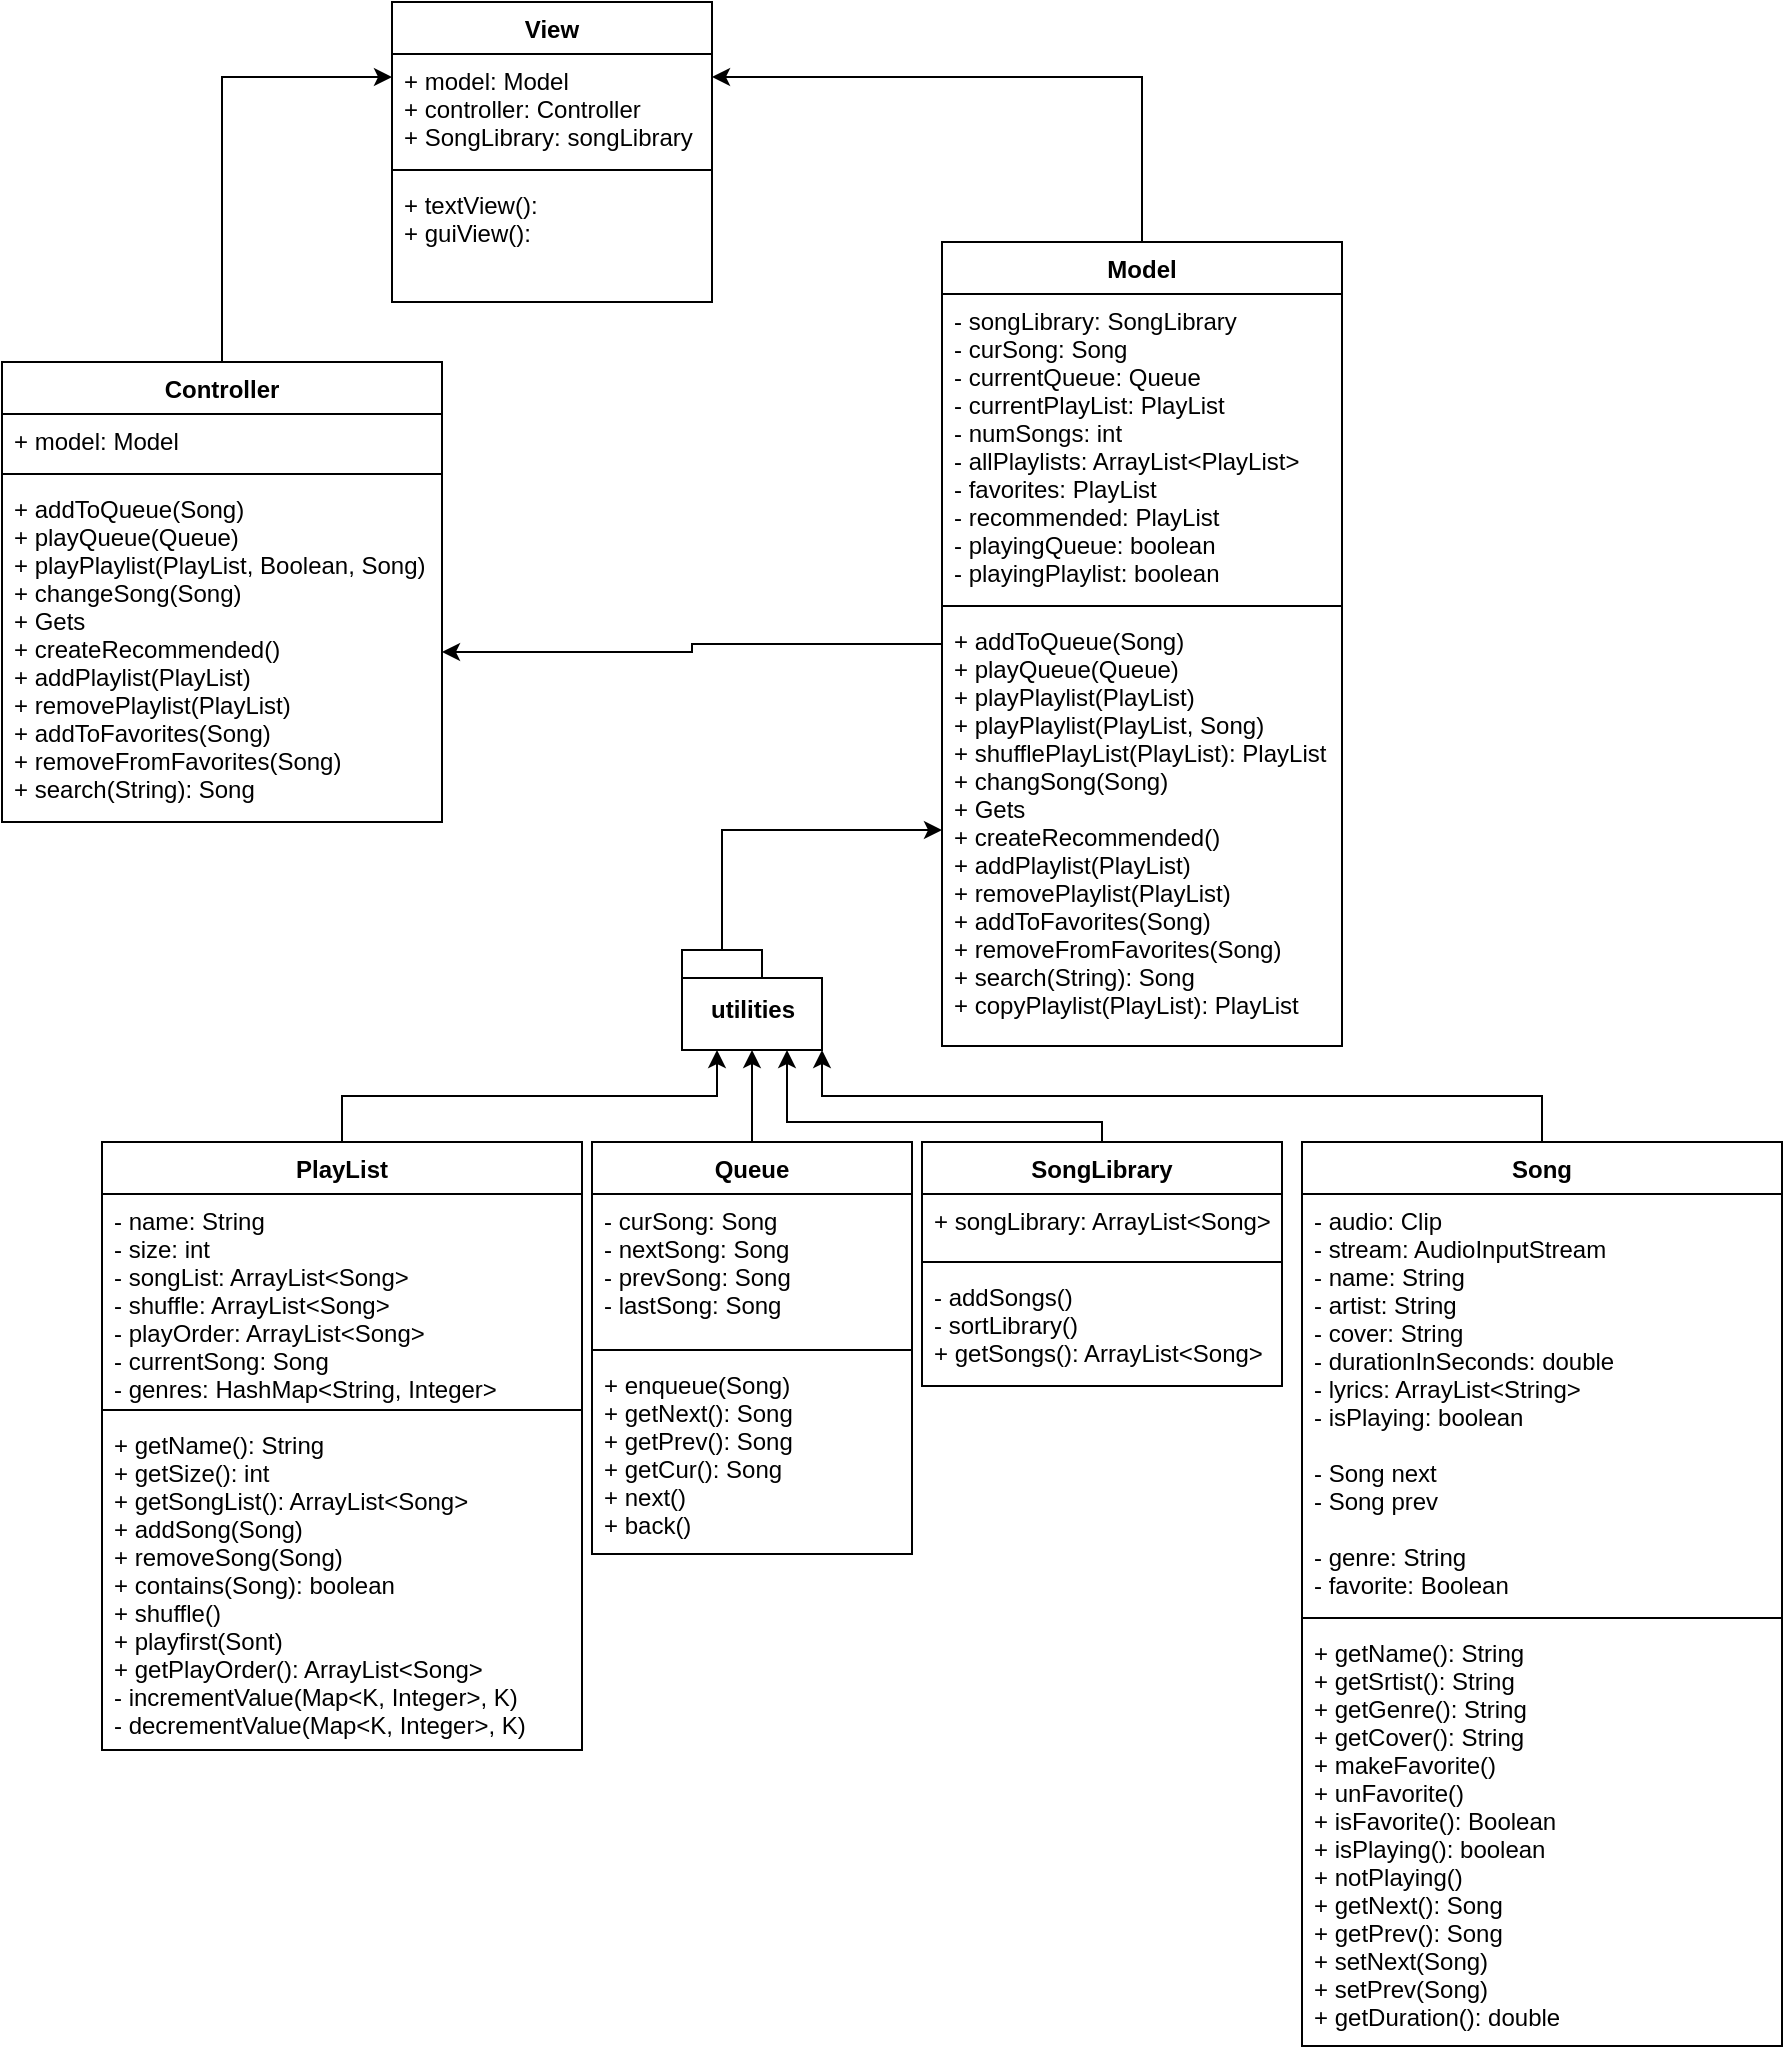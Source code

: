<mxfile version="17.4.6" type="device"><diagram id="x7jedYCvUBm-3-thgjqw" name="Page-1"><mxGraphModel dx="1932" dy="1238" grid="1" gridSize="10" guides="1" tooltips="1" connect="1" arrows="1" fold="1" page="1" pageScale="1" pageWidth="850" pageHeight="1100" math="0" shadow="0"><root><mxCell id="0"/><mxCell id="1" parent="0"/><mxCell id="OL-D1mIjCB3-K_9TSbV1-32" style="edgeStyle=orthogonalEdgeStyle;rounded=0;orthogonalLoop=1;jettySize=auto;html=1;exitX=0.5;exitY=0;exitDx=0;exitDy=0;entryX=1;entryY=0.25;entryDx=0;entryDy=0;" parent="1" source="OL-D1mIjCB3-K_9TSbV1-14" target="OL-D1mIjCB3-K_9TSbV1-22" edge="1"><mxGeometry relative="1" as="geometry"/></mxCell><mxCell id="QVL06rDxLU2btdRlsoR2-41" style="edgeStyle=orthogonalEdgeStyle;rounded=0;orthogonalLoop=1;jettySize=auto;html=1;exitX=0;exitY=0.5;exitDx=0;exitDy=0;entryX=1;entryY=0.5;entryDx=0;entryDy=0;" parent="1" source="OL-D1mIjCB3-K_9TSbV1-14" target="OL-D1mIjCB3-K_9TSbV1-21" edge="1"><mxGeometry relative="1" as="geometry"/></mxCell><mxCell id="OL-D1mIjCB3-K_9TSbV1-14" value="Model" style="swimlane;fontStyle=1;align=center;verticalAlign=top;childLayout=stackLayout;horizontal=1;startSize=26;horizontalStack=0;resizeParent=1;resizeParentMax=0;resizeLast=0;collapsible=1;marginBottom=0;" parent="1" vertex="1"><mxGeometry x="620" y="140" width="200" height="402" as="geometry"/></mxCell><mxCell id="OL-D1mIjCB3-K_9TSbV1-15" value="- songLibrary: SongLibrary&#10;- curSong: Song&#10;- currentQueue: Queue&#10;- currentPlayList: PlayList&#10;- numSongs: int&#10;- allPlaylists: ArrayList&lt;PlayList&gt;&#10;- favorites: PlayList&#10;- recommended: PlayList&#10;- playingQueue: boolean&#10;- playingPlaylist: boolean" style="text;strokeColor=none;fillColor=none;align=left;verticalAlign=top;spacingLeft=4;spacingRight=4;overflow=hidden;rotatable=0;points=[[0,0.5],[1,0.5]];portConstraint=eastwest;" parent="OL-D1mIjCB3-K_9TSbV1-14" vertex="1"><mxGeometry y="26" width="200" height="152" as="geometry"/></mxCell><mxCell id="OL-D1mIjCB3-K_9TSbV1-16" value="" style="line;strokeWidth=1;fillColor=none;align=left;verticalAlign=middle;spacingTop=-1;spacingLeft=3;spacingRight=3;rotatable=0;labelPosition=right;points=[];portConstraint=eastwest;" parent="OL-D1mIjCB3-K_9TSbV1-14" vertex="1"><mxGeometry y="178" width="200" height="8" as="geometry"/></mxCell><mxCell id="OL-D1mIjCB3-K_9TSbV1-17" value="+ addToQueue(Song)&#10;+ playQueue(Queue)&#10;+ playPlaylist(PlayList)&#10;+ playPlaylist(PlayList, Song)&#10;+ shufflePlayList(PlayList): PlayList&#10;+ changSong(Song)&#10;+ Gets&#10;+ createRecommended()&#10;+ addPlaylist(PlayList)&#10;+ removePlaylist(PlayList)&#10;+ addToFavorites(Song)&#10;+ removeFromFavorites(Song)&#10;+ search(String): Song&#10;+ copyPlaylist(PlayList): PlayList" style="text;strokeColor=none;fillColor=none;align=left;verticalAlign=top;spacingLeft=4;spacingRight=4;overflow=hidden;rotatable=0;points=[[0,0.5],[1,0.5]];portConstraint=eastwest;" parent="OL-D1mIjCB3-K_9TSbV1-14" vertex="1"><mxGeometry y="186" width="200" height="216" as="geometry"/></mxCell><mxCell id="OL-D1mIjCB3-K_9TSbV1-31" style="edgeStyle=orthogonalEdgeStyle;rounded=0;orthogonalLoop=1;jettySize=auto;html=1;exitX=0.5;exitY=0;exitDx=0;exitDy=0;entryX=0;entryY=0.25;entryDx=0;entryDy=0;" parent="1" source="OL-D1mIjCB3-K_9TSbV1-18" target="OL-D1mIjCB3-K_9TSbV1-22" edge="1"><mxGeometry relative="1" as="geometry"/></mxCell><mxCell id="OL-D1mIjCB3-K_9TSbV1-18" value="Controller" style="swimlane;fontStyle=1;align=center;verticalAlign=top;childLayout=stackLayout;horizontal=1;startSize=26;horizontalStack=0;resizeParent=1;resizeParentMax=0;resizeLast=0;collapsible=1;marginBottom=0;" parent="1" vertex="1"><mxGeometry x="150" y="200" width="220" height="230" as="geometry"/></mxCell><mxCell id="OL-D1mIjCB3-K_9TSbV1-19" value="+ model: Model" style="text;strokeColor=none;fillColor=none;align=left;verticalAlign=top;spacingLeft=4;spacingRight=4;overflow=hidden;rotatable=0;points=[[0,0.5],[1,0.5]];portConstraint=eastwest;" parent="OL-D1mIjCB3-K_9TSbV1-18" vertex="1"><mxGeometry y="26" width="220" height="26" as="geometry"/></mxCell><mxCell id="OL-D1mIjCB3-K_9TSbV1-20" value="" style="line;strokeWidth=1;fillColor=none;align=left;verticalAlign=middle;spacingTop=-1;spacingLeft=3;spacingRight=3;rotatable=0;labelPosition=right;points=[];portConstraint=eastwest;" parent="OL-D1mIjCB3-K_9TSbV1-18" vertex="1"><mxGeometry y="52" width="220" height="8" as="geometry"/></mxCell><mxCell id="OL-D1mIjCB3-K_9TSbV1-21" value="+ addToQueue(Song)&#10;+ playQueue(Queue)&#10;+ playPlaylist(PlayList, Boolean, Song)&#10;+ changeSong(Song)&#10;+ Gets&#10;+ createRecommended()&#10;+ addPlaylist(PlayList)&#10;+ removePlaylist(PlayList)&#10;+ addToFavorites(Song)&#10;+ removeFromFavorites(Song)&#10;+ search(String): Song" style="text;strokeColor=none;fillColor=none;align=left;verticalAlign=top;spacingLeft=4;spacingRight=4;overflow=hidden;rotatable=0;points=[[0,0.5],[1,0.5]];portConstraint=eastwest;" parent="OL-D1mIjCB3-K_9TSbV1-18" vertex="1"><mxGeometry y="60" width="220" height="170" as="geometry"/></mxCell><mxCell id="OL-D1mIjCB3-K_9TSbV1-22" value="View" style="swimlane;fontStyle=1;align=center;verticalAlign=top;childLayout=stackLayout;horizontal=1;startSize=26;horizontalStack=0;resizeParent=1;resizeParentMax=0;resizeLast=0;collapsible=1;marginBottom=0;" parent="1" vertex="1"><mxGeometry x="345" y="20" width="160" height="150" as="geometry"/></mxCell><mxCell id="OL-D1mIjCB3-K_9TSbV1-23" value="+ model: Model&#10;+ controller: Controller&#10;+ SongLibrary: songLibrary" style="text;strokeColor=none;fillColor=none;align=left;verticalAlign=top;spacingLeft=4;spacingRight=4;overflow=hidden;rotatable=0;points=[[0,0.5],[1,0.5]];portConstraint=eastwest;" parent="OL-D1mIjCB3-K_9TSbV1-22" vertex="1"><mxGeometry y="26" width="160" height="54" as="geometry"/></mxCell><mxCell id="OL-D1mIjCB3-K_9TSbV1-24" value="" style="line;strokeWidth=1;fillColor=none;align=left;verticalAlign=middle;spacingTop=-1;spacingLeft=3;spacingRight=3;rotatable=0;labelPosition=right;points=[];portConstraint=eastwest;" parent="OL-D1mIjCB3-K_9TSbV1-22" vertex="1"><mxGeometry y="80" width="160" height="8" as="geometry"/></mxCell><mxCell id="OL-D1mIjCB3-K_9TSbV1-25" value="+ textView():&#10;+ guiView():" style="text;strokeColor=none;fillColor=none;align=left;verticalAlign=top;spacingLeft=4;spacingRight=4;overflow=hidden;rotatable=0;points=[[0,0.5],[1,0.5]];portConstraint=eastwest;" parent="OL-D1mIjCB3-K_9TSbV1-22" vertex="1"><mxGeometry y="88" width="160" height="62" as="geometry"/></mxCell><mxCell id="QVL06rDxLU2btdRlsoR2-40" style="edgeStyle=orthogonalEdgeStyle;rounded=0;orthogonalLoop=1;jettySize=auto;html=1;exitX=0;exitY=0;exitDx=20;exitDy=0;exitPerimeter=0;entryX=0;entryY=0.5;entryDx=0;entryDy=0;" parent="1" source="QVL06rDxLU2btdRlsoR2-6" target="OL-D1mIjCB3-K_9TSbV1-17" edge="1"><mxGeometry relative="1" as="geometry"/></mxCell><mxCell id="QVL06rDxLU2btdRlsoR2-6" value="utilities" style="shape=folder;fontStyle=1;spacingTop=10;tabWidth=40;tabHeight=14;tabPosition=left;html=1;" parent="1" vertex="1"><mxGeometry x="490" y="494" width="70" height="50" as="geometry"/></mxCell><mxCell id="QVL06rDxLU2btdRlsoR2-30" style="edgeStyle=orthogonalEdgeStyle;rounded=0;orthogonalLoop=1;jettySize=auto;html=1;exitX=0.5;exitY=0;exitDx=0;exitDy=0;entryX=0.25;entryY=1;entryDx=0;entryDy=0;entryPerimeter=0;" parent="1" source="QVL06rDxLU2btdRlsoR2-7" target="QVL06rDxLU2btdRlsoR2-6" edge="1"><mxGeometry relative="1" as="geometry"/></mxCell><mxCell id="QVL06rDxLU2btdRlsoR2-7" value="PlayList" style="swimlane;fontStyle=1;align=center;verticalAlign=top;childLayout=stackLayout;horizontal=1;startSize=26;horizontalStack=0;resizeParent=1;resizeParentMax=0;resizeLast=0;collapsible=1;marginBottom=0;" parent="1" vertex="1"><mxGeometry x="200" y="590" width="240" height="304" as="geometry"/></mxCell><mxCell id="QVL06rDxLU2btdRlsoR2-8" value="- name: String &#10;- size: int &#10;- songList: ArrayList&lt;Song&gt;&#10;- shuffle: ArrayList&lt;Song&gt;&#10;- playOrder: ArrayList&lt;Song&gt;&#10;- currentSong: Song&#10;- genres: HashMap&lt;String, Integer&gt;" style="text;strokeColor=none;fillColor=none;align=left;verticalAlign=top;spacingLeft=4;spacingRight=4;overflow=hidden;rotatable=0;points=[[0,0.5],[1,0.5]];portConstraint=eastwest;" parent="QVL06rDxLU2btdRlsoR2-7" vertex="1"><mxGeometry y="26" width="240" height="104" as="geometry"/></mxCell><mxCell id="QVL06rDxLU2btdRlsoR2-9" value="" style="line;strokeWidth=1;fillColor=none;align=left;verticalAlign=middle;spacingTop=-1;spacingLeft=3;spacingRight=3;rotatable=0;labelPosition=right;points=[];portConstraint=eastwest;" parent="QVL06rDxLU2btdRlsoR2-7" vertex="1"><mxGeometry y="130" width="240" height="8" as="geometry"/></mxCell><mxCell id="QVL06rDxLU2btdRlsoR2-10" value="+ getName(): String&#10;+ getSize(): int&#10;+ getSongList(): ArrayList&lt;Song&gt;&#10;+ addSong(Song)&#10;+ removeSong(Song)&#10;+ contains(Song): boolean&#10;+ shuffle()&#10;+ playfirst(Sont)&#10;+ getPlayOrder(): ArrayList&lt;Song&gt;&#10;- incrementValue(Map&lt;K, Integer&gt;, K)&#10;- decrementValue(Map&lt;K, Integer&gt;, K)&#10;" style="text;strokeColor=none;fillColor=none;align=left;verticalAlign=top;spacingLeft=4;spacingRight=4;overflow=hidden;rotatable=0;points=[[0,0.5],[1,0.5]];portConstraint=eastwest;" parent="QVL06rDxLU2btdRlsoR2-7" vertex="1"><mxGeometry y="138" width="240" height="166" as="geometry"/></mxCell><mxCell id="QVL06rDxLU2btdRlsoR2-31" style="edgeStyle=orthogonalEdgeStyle;rounded=0;orthogonalLoop=1;jettySize=auto;html=1;exitX=0.5;exitY=0;exitDx=0;exitDy=0;entryX=0.5;entryY=1;entryDx=0;entryDy=0;entryPerimeter=0;" parent="1" source="QVL06rDxLU2btdRlsoR2-19" target="QVL06rDxLU2btdRlsoR2-6" edge="1"><mxGeometry relative="1" as="geometry"/></mxCell><mxCell id="QVL06rDxLU2btdRlsoR2-19" value="Queue" style="swimlane;fontStyle=1;align=center;verticalAlign=top;childLayout=stackLayout;horizontal=1;startSize=26;horizontalStack=0;resizeParent=1;resizeParentMax=0;resizeLast=0;collapsible=1;marginBottom=0;" parent="1" vertex="1"><mxGeometry x="445" y="590" width="160" height="206" as="geometry"/></mxCell><mxCell id="QVL06rDxLU2btdRlsoR2-20" value="- curSong: Song&#10;- nextSong: Song&#10;- prevSong: Song&#10;- lastSong: Song" style="text;strokeColor=none;fillColor=none;align=left;verticalAlign=top;spacingLeft=4;spacingRight=4;overflow=hidden;rotatable=0;points=[[0,0.5],[1,0.5]];portConstraint=eastwest;" parent="QVL06rDxLU2btdRlsoR2-19" vertex="1"><mxGeometry y="26" width="160" height="74" as="geometry"/></mxCell><mxCell id="QVL06rDxLU2btdRlsoR2-21" value="" style="line;strokeWidth=1;fillColor=none;align=left;verticalAlign=middle;spacingTop=-1;spacingLeft=3;spacingRight=3;rotatable=0;labelPosition=right;points=[];portConstraint=eastwest;" parent="QVL06rDxLU2btdRlsoR2-19" vertex="1"><mxGeometry y="100" width="160" height="8" as="geometry"/></mxCell><mxCell id="QVL06rDxLU2btdRlsoR2-22" value="+ enqueue(Song)&#10;+ getNext(): Song&#10;+ getPrev(): Song&#10;+ getCur(): Song&#10;+ next()&#10;+ back()&#10;&#10;" style="text;strokeColor=none;fillColor=none;align=left;verticalAlign=top;spacingLeft=4;spacingRight=4;overflow=hidden;rotatable=0;points=[[0,0.5],[1,0.5]];portConstraint=eastwest;" parent="QVL06rDxLU2btdRlsoR2-19" vertex="1"><mxGeometry y="108" width="160" height="98" as="geometry"/></mxCell><mxCell id="QVL06rDxLU2btdRlsoR2-32" style="edgeStyle=orthogonalEdgeStyle;rounded=0;orthogonalLoop=1;jettySize=auto;html=1;exitX=0.5;exitY=0;exitDx=0;exitDy=0;entryX=0.75;entryY=1;entryDx=0;entryDy=0;entryPerimeter=0;" parent="1" source="QVL06rDxLU2btdRlsoR2-23" target="QVL06rDxLU2btdRlsoR2-6" edge="1"><mxGeometry relative="1" as="geometry"><Array as="points"><mxPoint x="700" y="580"/><mxPoint x="543" y="580"/></Array></mxGeometry></mxCell><mxCell id="QVL06rDxLU2btdRlsoR2-23" value="SongLibrary" style="swimlane;fontStyle=1;align=center;verticalAlign=top;childLayout=stackLayout;horizontal=1;startSize=26;horizontalStack=0;resizeParent=1;resizeParentMax=0;resizeLast=0;collapsible=1;marginBottom=0;" parent="1" vertex="1"><mxGeometry x="610" y="590" width="180" height="122" as="geometry"/></mxCell><mxCell id="QVL06rDxLU2btdRlsoR2-24" value="+ songLibrary: ArrayList&lt;Song&gt;" style="text;strokeColor=none;fillColor=none;align=left;verticalAlign=top;spacingLeft=4;spacingRight=4;overflow=hidden;rotatable=0;points=[[0,0.5],[1,0.5]];portConstraint=eastwest;" parent="QVL06rDxLU2btdRlsoR2-23" vertex="1"><mxGeometry y="26" width="180" height="30" as="geometry"/></mxCell><mxCell id="QVL06rDxLU2btdRlsoR2-25" value="" style="line;strokeWidth=1;fillColor=none;align=left;verticalAlign=middle;spacingTop=-1;spacingLeft=3;spacingRight=3;rotatable=0;labelPosition=right;points=[];portConstraint=eastwest;" parent="QVL06rDxLU2btdRlsoR2-23" vertex="1"><mxGeometry y="56" width="180" height="8" as="geometry"/></mxCell><mxCell id="QVL06rDxLU2btdRlsoR2-26" value="- addSongs()&#10;- sortLibrary()&#10;+ getSongs(): ArrayList&lt;Song&gt;" style="text;strokeColor=none;fillColor=none;align=left;verticalAlign=top;spacingLeft=4;spacingRight=4;overflow=hidden;rotatable=0;points=[[0,0.5],[1,0.5]];portConstraint=eastwest;" parent="QVL06rDxLU2btdRlsoR2-23" vertex="1"><mxGeometry y="64" width="180" height="58" as="geometry"/></mxCell><mxCell id="QVL06rDxLU2btdRlsoR2-39" style="edgeStyle=orthogonalEdgeStyle;rounded=0;orthogonalLoop=1;jettySize=auto;html=1;exitX=0.5;exitY=0;exitDx=0;exitDy=0;entryX=0;entryY=0;entryDx=70;entryDy=50;entryPerimeter=0;" parent="1" source="QVL06rDxLU2btdRlsoR2-35" target="QVL06rDxLU2btdRlsoR2-6" edge="1"><mxGeometry relative="1" as="geometry"/></mxCell><mxCell id="QVL06rDxLU2btdRlsoR2-35" value="Song" style="swimlane;fontStyle=1;align=center;verticalAlign=top;childLayout=stackLayout;horizontal=1;startSize=26;horizontalStack=0;resizeParent=1;resizeParentMax=0;resizeLast=0;collapsible=1;marginBottom=0;" parent="1" vertex="1"><mxGeometry x="800" y="590" width="240" height="452" as="geometry"/></mxCell><mxCell id="QVL06rDxLU2btdRlsoR2-36" value="- audio: Clip &#10;- stream: AudioInputStream&#10;- name: String&#10;- artist: String&#10;- cover: String&#10;- durationInSeconds: double&#10;- lyrics: ArrayList&lt;String&gt;&#10;- isPlaying: boolean&#10;&#10;- Song next&#10;- Song prev&#10;&#10;- genre: String&#10;- favorite: Boolean" style="text;strokeColor=none;fillColor=none;align=left;verticalAlign=top;spacingLeft=4;spacingRight=4;overflow=hidden;rotatable=0;points=[[0,0.5],[1,0.5]];portConstraint=eastwest;" parent="QVL06rDxLU2btdRlsoR2-35" vertex="1"><mxGeometry y="26" width="240" height="208" as="geometry"/></mxCell><mxCell id="QVL06rDxLU2btdRlsoR2-37" value="" style="line;strokeWidth=1;fillColor=none;align=left;verticalAlign=middle;spacingTop=-1;spacingLeft=3;spacingRight=3;rotatable=0;labelPosition=right;points=[];portConstraint=eastwest;" parent="QVL06rDxLU2btdRlsoR2-35" vertex="1"><mxGeometry y="234" width="240" height="8" as="geometry"/></mxCell><mxCell id="QVL06rDxLU2btdRlsoR2-38" value="+ getName(): String&#10;+ getSrtist(): String&#10;+ getGenre(): String&#10;+ getCover(): String&#10;+ makeFavorite()&#10;+ unFavorite()&#10;+ isFavorite(): Boolean&#10;+ isPlaying(): boolean&#10;+ notPlaying()&#10;+ getNext(): Song&#10;+ getPrev(): Song&#10;+ setNext(Song)&#10;+ setPrev(Song)&#10;+ getDuration(): double" style="text;strokeColor=none;fillColor=none;align=left;verticalAlign=top;spacingLeft=4;spacingRight=4;overflow=hidden;rotatable=0;points=[[0,0.5],[1,0.5]];portConstraint=eastwest;" parent="QVL06rDxLU2btdRlsoR2-35" vertex="1"><mxGeometry y="242" width="240" height="210" as="geometry"/></mxCell></root></mxGraphModel></diagram></mxfile>